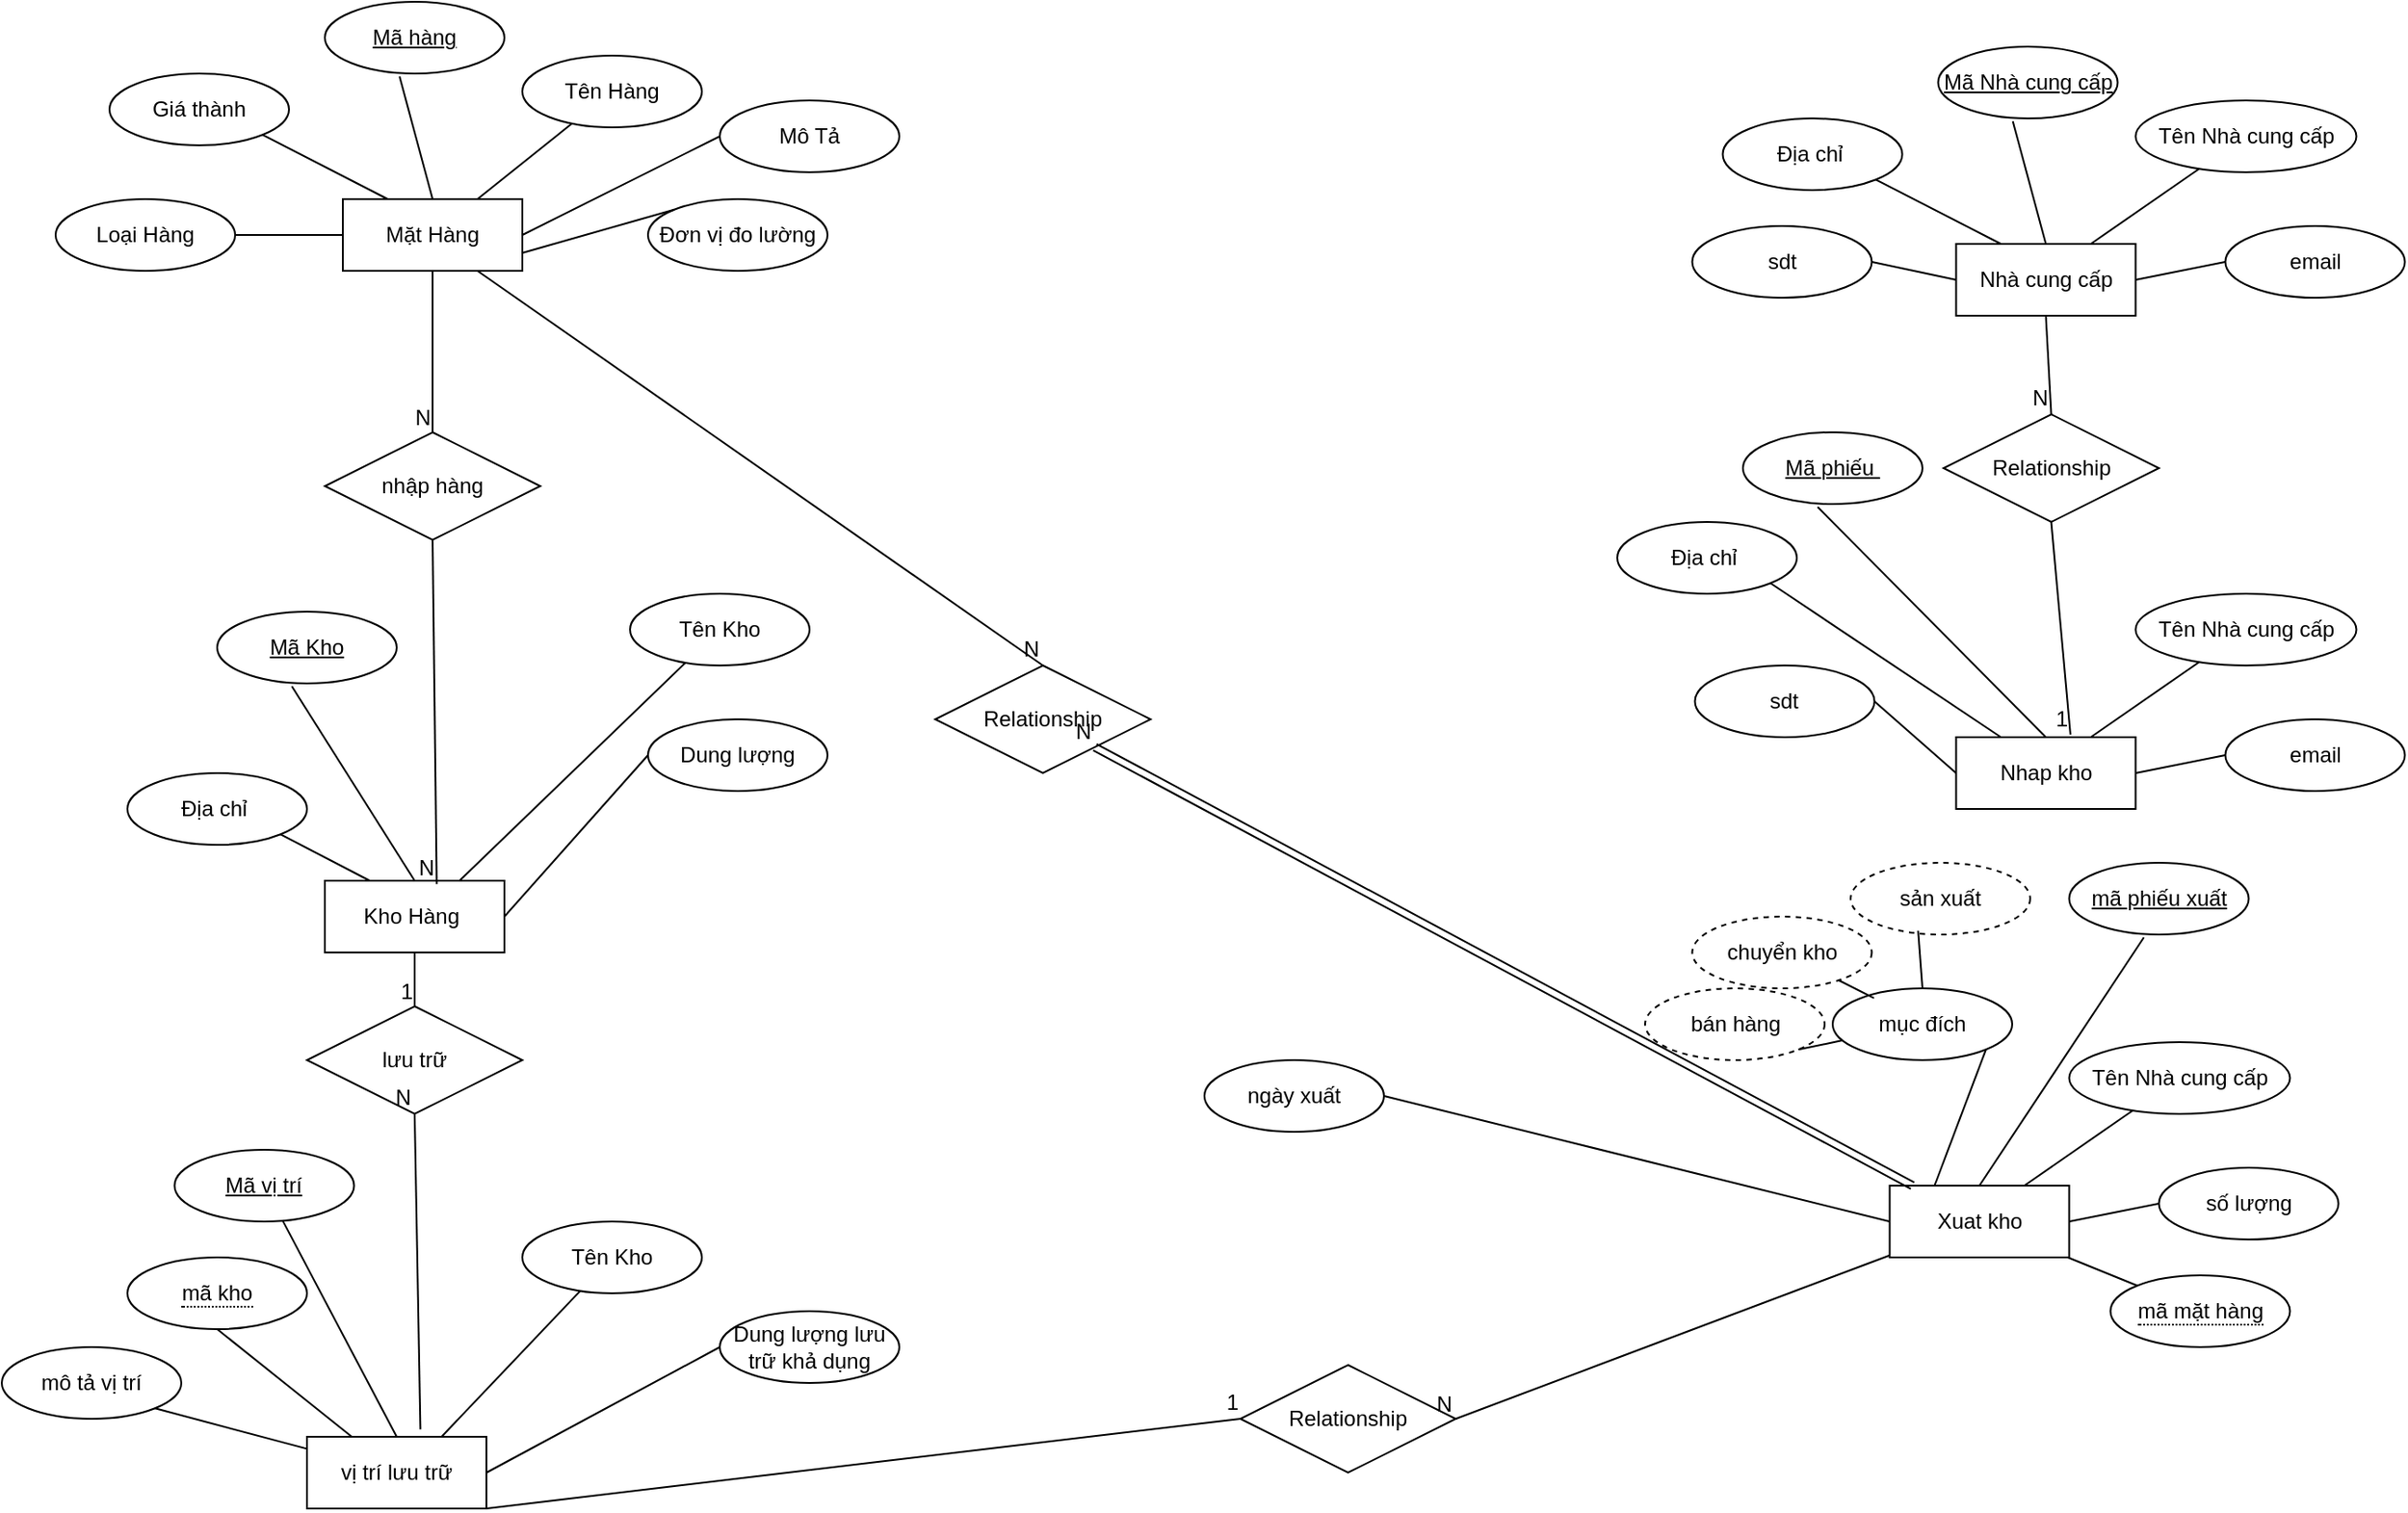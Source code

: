 <mxfile version="24.6.5" type="github">
  <diagram name="Trang-1" id="06NiPbeSpcmdZFb_LeKn">
    <mxGraphModel dx="2526" dy="1126" grid="1" gridSize="10" guides="1" tooltips="1" connect="1" arrows="1" fold="1" page="0" pageScale="1" pageWidth="827" pageHeight="1169" math="0" shadow="0">
      <root>
        <mxCell id="0" />
        <mxCell id="1" parent="0" />
        <mxCell id="-ROXyZ5aeN6AtwtJs4if-1" value="Mặt Hàng" style="whiteSpace=wrap;html=1;align=center;" parent="1" vertex="1">
          <mxGeometry x="-50" y="60" width="100" height="40" as="geometry" />
        </mxCell>
        <mxCell id="-ROXyZ5aeN6AtwtJs4if-3" value="" style="endArrow=none;html=1;rounded=0;exitX=0.75;exitY=0;exitDx=0;exitDy=0;" parent="1" source="-ROXyZ5aeN6AtwtJs4if-1" target="-ROXyZ5aeN6AtwtJs4if-7" edge="1">
          <mxGeometry relative="1" as="geometry">
            <mxPoint x="220" y="140" as="sourcePoint" />
            <mxPoint y="-80" as="targetPoint" />
          </mxGeometry>
        </mxCell>
        <mxCell id="-ROXyZ5aeN6AtwtJs4if-7" value="Tên Hàng" style="ellipse;whiteSpace=wrap;html=1;align=center;" parent="1" vertex="1">
          <mxGeometry x="50" y="-20" width="100" height="40" as="geometry" />
        </mxCell>
        <mxCell id="-ROXyZ5aeN6AtwtJs4if-8" value="Mã hàng" style="ellipse;whiteSpace=wrap;html=1;align=center;fontStyle=4;" parent="1" vertex="1">
          <mxGeometry x="-60" y="-50" width="100" height="40" as="geometry" />
        </mxCell>
        <mxCell id="-ROXyZ5aeN6AtwtJs4if-10" value="" style="endArrow=none;html=1;rounded=0;exitX=0.416;exitY=1.04;exitDx=0;exitDy=0;exitPerimeter=0;entryX=0.5;entryY=0;entryDx=0;entryDy=0;" parent="1" source="-ROXyZ5aeN6AtwtJs4if-8" target="-ROXyZ5aeN6AtwtJs4if-1" edge="1">
          <mxGeometry relative="1" as="geometry">
            <mxPoint x="220" y="140" as="sourcePoint" />
            <mxPoint x="380" y="140" as="targetPoint" />
          </mxGeometry>
        </mxCell>
        <mxCell id="-ROXyZ5aeN6AtwtJs4if-11" value="Mô Tả" style="ellipse;whiteSpace=wrap;html=1;align=center;" parent="1" vertex="1">
          <mxGeometry x="160" y="5" width="100" height="40" as="geometry" />
        </mxCell>
        <mxCell id="-ROXyZ5aeN6AtwtJs4if-12" value="" style="endArrow=none;html=1;rounded=0;exitX=1;exitY=0.5;exitDx=0;exitDy=0;entryX=0;entryY=0.5;entryDx=0;entryDy=0;" parent="1" source="-ROXyZ5aeN6AtwtJs4if-1" target="-ROXyZ5aeN6AtwtJs4if-11" edge="1">
          <mxGeometry relative="1" as="geometry">
            <mxPoint x="35" y="70" as="sourcePoint" />
            <mxPoint x="88" y="28" as="targetPoint" />
          </mxGeometry>
        </mxCell>
        <mxCell id="-ROXyZ5aeN6AtwtJs4if-13" value="Đơn vị đo lường" style="ellipse;whiteSpace=wrap;html=1;align=center;" parent="1" vertex="1">
          <mxGeometry x="120" y="60" width="100" height="40" as="geometry" />
        </mxCell>
        <mxCell id="-ROXyZ5aeN6AtwtJs4if-14" value="" style="endArrow=none;html=1;rounded=0;exitX=1;exitY=0.75;exitDx=0;exitDy=0;entryX=0;entryY=0;entryDx=0;entryDy=0;" parent="1" source="-ROXyZ5aeN6AtwtJs4if-1" target="-ROXyZ5aeN6AtwtJs4if-13" edge="1">
          <mxGeometry relative="1" as="geometry">
            <mxPoint x="60" y="90" as="sourcePoint" />
            <mxPoint x="110" y="80" as="targetPoint" />
          </mxGeometry>
        </mxCell>
        <mxCell id="-ROXyZ5aeN6AtwtJs4if-15" value="Giá thành" style="ellipse;whiteSpace=wrap;html=1;align=center;" parent="1" vertex="1">
          <mxGeometry x="-180" y="-10" width="100" height="40" as="geometry" />
        </mxCell>
        <mxCell id="-ROXyZ5aeN6AtwtJs4if-16" value="" style="endArrow=none;html=1;rounded=0;exitX=1;exitY=1;exitDx=0;exitDy=0;entryX=0.25;entryY=0;entryDx=0;entryDy=0;" parent="1" source="-ROXyZ5aeN6AtwtJs4if-15" target="-ROXyZ5aeN6AtwtJs4if-1" edge="1">
          <mxGeometry relative="1" as="geometry">
            <mxPoint x="-8" y="2" as="sourcePoint" />
            <mxPoint x="10" y="70" as="targetPoint" />
          </mxGeometry>
        </mxCell>
        <mxCell id="-ROXyZ5aeN6AtwtJs4if-17" value="Loại Hàng" style="ellipse;whiteSpace=wrap;html=1;align=center;" parent="1" vertex="1">
          <mxGeometry x="-210" y="60" width="100" height="40" as="geometry" />
        </mxCell>
        <mxCell id="-ROXyZ5aeN6AtwtJs4if-18" value="" style="endArrow=none;html=1;rounded=0;exitX=1;exitY=0.5;exitDx=0;exitDy=0;entryX=0;entryY=0.5;entryDx=0;entryDy=0;" parent="1" source="-ROXyZ5aeN6AtwtJs4if-17" target="-ROXyZ5aeN6AtwtJs4if-1" edge="1">
          <mxGeometry relative="1" as="geometry">
            <mxPoint x="-85" y="34" as="sourcePoint" />
            <mxPoint x="-15" y="70" as="targetPoint" />
          </mxGeometry>
        </mxCell>
        <mxCell id="-ROXyZ5aeN6AtwtJs4if-19" value="Kho Hàng&amp;nbsp;" style="whiteSpace=wrap;html=1;align=center;" parent="1" vertex="1">
          <mxGeometry x="-60" y="440" width="100" height="40" as="geometry" />
        </mxCell>
        <mxCell id="-ROXyZ5aeN6AtwtJs4if-20" value="" style="endArrow=none;html=1;rounded=0;exitX=0.75;exitY=0;exitDx=0;exitDy=0;" parent="1" source="-ROXyZ5aeN6AtwtJs4if-19" target="-ROXyZ5aeN6AtwtJs4if-21" edge="1">
          <mxGeometry relative="1" as="geometry">
            <mxPoint x="230" y="530" as="sourcePoint" />
            <mxPoint x="10" y="310" as="targetPoint" />
          </mxGeometry>
        </mxCell>
        <mxCell id="-ROXyZ5aeN6AtwtJs4if-21" value="Tên Kho" style="ellipse;whiteSpace=wrap;html=1;align=center;" parent="1" vertex="1">
          <mxGeometry x="110" y="280" width="100" height="40" as="geometry" />
        </mxCell>
        <mxCell id="-ROXyZ5aeN6AtwtJs4if-22" value="Mã Kho" style="ellipse;whiteSpace=wrap;html=1;align=center;fontStyle=4;" parent="1" vertex="1">
          <mxGeometry x="-120" y="290" width="100" height="40" as="geometry" />
        </mxCell>
        <mxCell id="-ROXyZ5aeN6AtwtJs4if-23" value="" style="endArrow=none;html=1;rounded=0;exitX=0.416;exitY=1.04;exitDx=0;exitDy=0;exitPerimeter=0;entryX=0.5;entryY=0;entryDx=0;entryDy=0;" parent="1" source="-ROXyZ5aeN6AtwtJs4if-22" target="-ROXyZ5aeN6AtwtJs4if-19" edge="1">
          <mxGeometry relative="1" as="geometry">
            <mxPoint x="230" y="530" as="sourcePoint" />
            <mxPoint x="390" y="530" as="targetPoint" />
          </mxGeometry>
        </mxCell>
        <mxCell id="-ROXyZ5aeN6AtwtJs4if-24" value="Dung lượng" style="ellipse;whiteSpace=wrap;html=1;align=center;" parent="1" vertex="1">
          <mxGeometry x="120" y="350" width="100" height="40" as="geometry" />
        </mxCell>
        <mxCell id="-ROXyZ5aeN6AtwtJs4if-25" value="" style="endArrow=none;html=1;rounded=0;exitX=1;exitY=0.5;exitDx=0;exitDy=0;entryX=0;entryY=0.5;entryDx=0;entryDy=0;" parent="1" source="-ROXyZ5aeN6AtwtJs4if-19" target="-ROXyZ5aeN6AtwtJs4if-24" edge="1">
          <mxGeometry relative="1" as="geometry">
            <mxPoint x="45" y="460" as="sourcePoint" />
            <mxPoint x="98" y="418" as="targetPoint" />
          </mxGeometry>
        </mxCell>
        <mxCell id="-ROXyZ5aeN6AtwtJs4if-28" value="Địa chỉ&amp;nbsp;" style="ellipse;whiteSpace=wrap;html=1;align=center;" parent="1" vertex="1">
          <mxGeometry x="-170" y="380" width="100" height="40" as="geometry" />
        </mxCell>
        <mxCell id="-ROXyZ5aeN6AtwtJs4if-29" value="" style="endArrow=none;html=1;rounded=0;exitX=1;exitY=1;exitDx=0;exitDy=0;entryX=0.25;entryY=0;entryDx=0;entryDy=0;" parent="1" source="-ROXyZ5aeN6AtwtJs4if-28" target="-ROXyZ5aeN6AtwtJs4if-19" edge="1">
          <mxGeometry relative="1" as="geometry">
            <mxPoint x="2" y="392" as="sourcePoint" />
            <mxPoint x="20" y="460" as="targetPoint" />
          </mxGeometry>
        </mxCell>
        <mxCell id="-ROXyZ5aeN6AtwtJs4if-32" value="Nhà cung cấp" style="whiteSpace=wrap;html=1;align=center;" parent="1" vertex="1">
          <mxGeometry x="848.75" y="85" width="100" height="40" as="geometry" />
        </mxCell>
        <mxCell id="-ROXyZ5aeN6AtwtJs4if-33" value="" style="endArrow=none;html=1;rounded=0;exitX=0.75;exitY=0;exitDx=0;exitDy=0;" parent="1" source="-ROXyZ5aeN6AtwtJs4if-32" target="-ROXyZ5aeN6AtwtJs4if-34" edge="1">
          <mxGeometry relative="1" as="geometry">
            <mxPoint x="1118.75" y="165" as="sourcePoint" />
            <mxPoint x="898.75" y="-55" as="targetPoint" />
          </mxGeometry>
        </mxCell>
        <mxCell id="-ROXyZ5aeN6AtwtJs4if-34" value="Tên Nhà cung cấp" style="ellipse;whiteSpace=wrap;html=1;align=center;" parent="1" vertex="1">
          <mxGeometry x="948.75" y="5" width="123" height="40" as="geometry" />
        </mxCell>
        <mxCell id="-ROXyZ5aeN6AtwtJs4if-35" value="Mã Nhà cung cấp" style="ellipse;whiteSpace=wrap;html=1;align=center;fontStyle=4;" parent="1" vertex="1">
          <mxGeometry x="838.75" y="-25" width="100" height="40" as="geometry" />
        </mxCell>
        <mxCell id="-ROXyZ5aeN6AtwtJs4if-36" value="" style="endArrow=none;html=1;rounded=0;exitX=0.416;exitY=1.04;exitDx=0;exitDy=0;exitPerimeter=0;entryX=0.5;entryY=0;entryDx=0;entryDy=0;" parent="1" source="-ROXyZ5aeN6AtwtJs4if-35" target="-ROXyZ5aeN6AtwtJs4if-32" edge="1">
          <mxGeometry relative="1" as="geometry">
            <mxPoint x="1118.75" y="165" as="sourcePoint" />
            <mxPoint x="1278.75" y="165" as="targetPoint" />
          </mxGeometry>
        </mxCell>
        <mxCell id="-ROXyZ5aeN6AtwtJs4if-37" value="email" style="ellipse;whiteSpace=wrap;html=1;align=center;" parent="1" vertex="1">
          <mxGeometry x="998.75" y="75" width="100" height="40" as="geometry" />
        </mxCell>
        <mxCell id="-ROXyZ5aeN6AtwtJs4if-38" value="" style="endArrow=none;html=1;rounded=0;exitX=1;exitY=0.5;exitDx=0;exitDy=0;entryX=0;entryY=0.5;entryDx=0;entryDy=0;" parent="1" source="-ROXyZ5aeN6AtwtJs4if-32" target="-ROXyZ5aeN6AtwtJs4if-37" edge="1">
          <mxGeometry relative="1" as="geometry">
            <mxPoint x="933.75" y="95" as="sourcePoint" />
            <mxPoint x="986.75" y="53" as="targetPoint" />
          </mxGeometry>
        </mxCell>
        <mxCell id="-ROXyZ5aeN6AtwtJs4if-39" value="Địa chỉ&amp;nbsp;" style="ellipse;whiteSpace=wrap;html=1;align=center;" parent="1" vertex="1">
          <mxGeometry x="718.75" y="15" width="100" height="40" as="geometry" />
        </mxCell>
        <mxCell id="-ROXyZ5aeN6AtwtJs4if-40" value="" style="endArrow=none;html=1;rounded=0;exitX=1;exitY=1;exitDx=0;exitDy=0;entryX=0.25;entryY=0;entryDx=0;entryDy=0;" parent="1" source="-ROXyZ5aeN6AtwtJs4if-39" target="-ROXyZ5aeN6AtwtJs4if-32" edge="1">
          <mxGeometry relative="1" as="geometry">
            <mxPoint x="890.75" y="27" as="sourcePoint" />
            <mxPoint x="908.75" y="95" as="targetPoint" />
          </mxGeometry>
        </mxCell>
        <mxCell id="-ROXyZ5aeN6AtwtJs4if-41" value="sdt" style="ellipse;whiteSpace=wrap;html=1;align=center;" parent="1" vertex="1">
          <mxGeometry x="701.75" y="75" width="100" height="40" as="geometry" />
        </mxCell>
        <mxCell id="-ROXyZ5aeN6AtwtJs4if-42" value="" style="endArrow=none;html=1;rounded=0;exitX=1;exitY=0.5;exitDx=0;exitDy=0;entryX=0;entryY=0.5;entryDx=0;entryDy=0;" parent="1" source="-ROXyZ5aeN6AtwtJs4if-41" target="-ROXyZ5aeN6AtwtJs4if-32" edge="1">
          <mxGeometry relative="1" as="geometry">
            <mxPoint x="813.75" y="59" as="sourcePoint" />
            <mxPoint x="883.75" y="95" as="targetPoint" />
          </mxGeometry>
        </mxCell>
        <mxCell id="-ROXyZ5aeN6AtwtJs4if-43" value="Nhap kho" style="whiteSpace=wrap;html=1;align=center;" parent="1" vertex="1">
          <mxGeometry x="848.75" y="360" width="100" height="40" as="geometry" />
        </mxCell>
        <mxCell id="-ROXyZ5aeN6AtwtJs4if-44" value="" style="endArrow=none;html=1;rounded=0;exitX=0.75;exitY=0;exitDx=0;exitDy=0;" parent="1" source="-ROXyZ5aeN6AtwtJs4if-43" target="-ROXyZ5aeN6AtwtJs4if-45" edge="1">
          <mxGeometry relative="1" as="geometry">
            <mxPoint x="1118.75" y="440" as="sourcePoint" />
            <mxPoint x="898.75" y="220" as="targetPoint" />
          </mxGeometry>
        </mxCell>
        <mxCell id="-ROXyZ5aeN6AtwtJs4if-45" value="Tên Nhà cung cấp" style="ellipse;whiteSpace=wrap;html=1;align=center;" parent="1" vertex="1">
          <mxGeometry x="948.75" y="280" width="123" height="40" as="geometry" />
        </mxCell>
        <mxCell id="-ROXyZ5aeN6AtwtJs4if-46" value="Mã phiếu&amp;nbsp;" style="ellipse;whiteSpace=wrap;html=1;align=center;fontStyle=4;" parent="1" vertex="1">
          <mxGeometry x="730" y="190" width="100" height="40" as="geometry" />
        </mxCell>
        <mxCell id="-ROXyZ5aeN6AtwtJs4if-47" value="" style="endArrow=none;html=1;rounded=0;exitX=0.416;exitY=1.04;exitDx=0;exitDy=0;exitPerimeter=0;entryX=0.5;entryY=0;entryDx=0;entryDy=0;" parent="1" source="-ROXyZ5aeN6AtwtJs4if-46" target="-ROXyZ5aeN6AtwtJs4if-43" edge="1">
          <mxGeometry relative="1" as="geometry">
            <mxPoint x="1118.75" y="440" as="sourcePoint" />
            <mxPoint x="1278.75" y="440" as="targetPoint" />
          </mxGeometry>
        </mxCell>
        <mxCell id="-ROXyZ5aeN6AtwtJs4if-48" value="email" style="ellipse;whiteSpace=wrap;html=1;align=center;" parent="1" vertex="1">
          <mxGeometry x="998.75" y="350" width="100" height="40" as="geometry" />
        </mxCell>
        <mxCell id="-ROXyZ5aeN6AtwtJs4if-49" value="" style="endArrow=none;html=1;rounded=0;exitX=1;exitY=0.5;exitDx=0;exitDy=0;entryX=0;entryY=0.5;entryDx=0;entryDy=0;" parent="1" source="-ROXyZ5aeN6AtwtJs4if-43" target="-ROXyZ5aeN6AtwtJs4if-48" edge="1">
          <mxGeometry relative="1" as="geometry">
            <mxPoint x="933.75" y="370" as="sourcePoint" />
            <mxPoint x="986.75" y="328" as="targetPoint" />
          </mxGeometry>
        </mxCell>
        <mxCell id="-ROXyZ5aeN6AtwtJs4if-50" value="Địa chỉ&amp;nbsp;" style="ellipse;whiteSpace=wrap;html=1;align=center;" parent="1" vertex="1">
          <mxGeometry x="660" y="240" width="100" height="40" as="geometry" />
        </mxCell>
        <mxCell id="-ROXyZ5aeN6AtwtJs4if-51" value="" style="endArrow=none;html=1;rounded=0;exitX=1;exitY=1;exitDx=0;exitDy=0;entryX=0.25;entryY=0;entryDx=0;entryDy=0;" parent="1" source="-ROXyZ5aeN6AtwtJs4if-50" target="-ROXyZ5aeN6AtwtJs4if-43" edge="1">
          <mxGeometry relative="1" as="geometry">
            <mxPoint x="890.75" y="302" as="sourcePoint" />
            <mxPoint x="908.75" y="370" as="targetPoint" />
          </mxGeometry>
        </mxCell>
        <mxCell id="-ROXyZ5aeN6AtwtJs4if-52" value="sdt" style="ellipse;whiteSpace=wrap;html=1;align=center;" parent="1" vertex="1">
          <mxGeometry x="703.25" y="320" width="100" height="40" as="geometry" />
        </mxCell>
        <mxCell id="-ROXyZ5aeN6AtwtJs4if-53" value="" style="endArrow=none;html=1;rounded=0;exitX=1;exitY=0.5;exitDx=0;exitDy=0;entryX=0;entryY=0.5;entryDx=0;entryDy=0;" parent="1" source="-ROXyZ5aeN6AtwtJs4if-52" target="-ROXyZ5aeN6AtwtJs4if-43" edge="1">
          <mxGeometry relative="1" as="geometry">
            <mxPoint x="813.75" y="334" as="sourcePoint" />
            <mxPoint x="883.75" y="370" as="targetPoint" />
          </mxGeometry>
        </mxCell>
        <mxCell id="D9ShZZUK0wbo1GwMVdP7-1" value="Xuat kho" style="whiteSpace=wrap;html=1;align=center;" vertex="1" parent="1">
          <mxGeometry x="811.75" y="610" width="100" height="40" as="geometry" />
        </mxCell>
        <mxCell id="D9ShZZUK0wbo1GwMVdP7-2" value="" style="endArrow=none;html=1;rounded=0;exitX=0.75;exitY=0;exitDx=0;exitDy=0;" edge="1" source="D9ShZZUK0wbo1GwMVdP7-1" target="D9ShZZUK0wbo1GwMVdP7-3" parent="1">
          <mxGeometry relative="1" as="geometry">
            <mxPoint x="1081.75" y="690" as="sourcePoint" />
            <mxPoint x="861.75" y="470" as="targetPoint" />
          </mxGeometry>
        </mxCell>
        <mxCell id="D9ShZZUK0wbo1GwMVdP7-3" value="Tên Nhà cung cấp" style="ellipse;whiteSpace=wrap;html=1;align=center;" vertex="1" parent="1">
          <mxGeometry x="911.75" y="530" width="123" height="40" as="geometry" />
        </mxCell>
        <mxCell id="D9ShZZUK0wbo1GwMVdP7-4" value="mã phiếu xuất" style="ellipse;whiteSpace=wrap;html=1;align=center;fontStyle=4;" vertex="1" parent="1">
          <mxGeometry x="911.75" y="430" width="100" height="40" as="geometry" />
        </mxCell>
        <mxCell id="D9ShZZUK0wbo1GwMVdP7-5" value="" style="endArrow=none;html=1;rounded=0;exitX=0.416;exitY=1.04;exitDx=0;exitDy=0;exitPerimeter=0;entryX=0.5;entryY=0;entryDx=0;entryDy=0;" edge="1" source="D9ShZZUK0wbo1GwMVdP7-4" target="D9ShZZUK0wbo1GwMVdP7-1" parent="1">
          <mxGeometry relative="1" as="geometry">
            <mxPoint x="1081.75" y="690" as="sourcePoint" />
            <mxPoint x="1241.75" y="690" as="targetPoint" />
          </mxGeometry>
        </mxCell>
        <mxCell id="D9ShZZUK0wbo1GwMVdP7-6" value="số lượng" style="ellipse;whiteSpace=wrap;html=1;align=center;" vertex="1" parent="1">
          <mxGeometry x="961.75" y="600" width="100" height="40" as="geometry" />
        </mxCell>
        <mxCell id="D9ShZZUK0wbo1GwMVdP7-7" value="" style="endArrow=none;html=1;rounded=0;exitX=1;exitY=0.5;exitDx=0;exitDy=0;entryX=0;entryY=0.5;entryDx=0;entryDy=0;" edge="1" source="D9ShZZUK0wbo1GwMVdP7-1" target="D9ShZZUK0wbo1GwMVdP7-6" parent="1">
          <mxGeometry relative="1" as="geometry">
            <mxPoint x="896.75" y="620" as="sourcePoint" />
            <mxPoint x="949.75" y="578" as="targetPoint" />
          </mxGeometry>
        </mxCell>
        <mxCell id="D9ShZZUK0wbo1GwMVdP7-8" value="mục đích" style="ellipse;whiteSpace=wrap;html=1;align=center;" vertex="1" parent="1">
          <mxGeometry x="780" y="500" width="100" height="40" as="geometry" />
        </mxCell>
        <mxCell id="D9ShZZUK0wbo1GwMVdP7-9" value="" style="endArrow=none;html=1;rounded=0;exitX=1;exitY=1;exitDx=0;exitDy=0;entryX=0.25;entryY=0;entryDx=0;entryDy=0;" edge="1" source="D9ShZZUK0wbo1GwMVdP7-8" target="D9ShZZUK0wbo1GwMVdP7-1" parent="1">
          <mxGeometry relative="1" as="geometry">
            <mxPoint x="853.75" y="552" as="sourcePoint" />
            <mxPoint x="871.75" y="620" as="targetPoint" />
          </mxGeometry>
        </mxCell>
        <mxCell id="D9ShZZUK0wbo1GwMVdP7-10" value="ngày xuất" style="ellipse;whiteSpace=wrap;html=1;align=center;" vertex="1" parent="1">
          <mxGeometry x="430" y="540" width="100" height="40" as="geometry" />
        </mxCell>
        <mxCell id="D9ShZZUK0wbo1GwMVdP7-11" value="" style="endArrow=none;html=1;rounded=0;exitX=1;exitY=0.5;exitDx=0;exitDy=0;entryX=0;entryY=0.5;entryDx=0;entryDy=0;" edge="1" source="D9ShZZUK0wbo1GwMVdP7-10" target="D9ShZZUK0wbo1GwMVdP7-1" parent="1">
          <mxGeometry relative="1" as="geometry">
            <mxPoint x="496.75" y="604" as="sourcePoint" />
            <mxPoint x="531.75" y="650" as="targetPoint" />
          </mxGeometry>
        </mxCell>
        <mxCell id="D9ShZZUK0wbo1GwMVdP7-13" value="&lt;span style=&quot;border-bottom: 1px dotted&quot;&gt;mã mặt hàng&lt;/span&gt;" style="ellipse;whiteSpace=wrap;html=1;align=center;" vertex="1" parent="1">
          <mxGeometry x="934.75" y="660" width="100" height="40" as="geometry" />
        </mxCell>
        <mxCell id="D9ShZZUK0wbo1GwMVdP7-14" value="" style="endArrow=none;html=1;rounded=0;" edge="1" parent="1" source="D9ShZZUK0wbo1GwMVdP7-1" target="D9ShZZUK0wbo1GwMVdP7-13">
          <mxGeometry relative="1" as="geometry">
            <mxPoint x="922" y="640" as="sourcePoint" />
            <mxPoint x="972" y="630" as="targetPoint" />
          </mxGeometry>
        </mxCell>
        <mxCell id="D9ShZZUK0wbo1GwMVdP7-15" value="bán hàng" style="ellipse;whiteSpace=wrap;html=1;align=center;dashed=1;" vertex="1" parent="1">
          <mxGeometry x="675.5" y="500" width="100" height="40" as="geometry" />
        </mxCell>
        <mxCell id="D9ShZZUK0wbo1GwMVdP7-16" value="sản xuất" style="ellipse;whiteSpace=wrap;html=1;align=center;dashed=1;" vertex="1" parent="1">
          <mxGeometry x="790" y="430" width="100" height="40" as="geometry" />
        </mxCell>
        <mxCell id="D9ShZZUK0wbo1GwMVdP7-17" value="chuyển kho" style="ellipse;whiteSpace=wrap;html=1;align=center;dashed=1;" vertex="1" parent="1">
          <mxGeometry x="701.75" y="460" width="100" height="40" as="geometry" />
        </mxCell>
        <mxCell id="D9ShZZUK0wbo1GwMVdP7-18" value="" style="endArrow=none;html=1;rounded=0;exitX=1;exitY=1;exitDx=0;exitDy=0;" edge="1" parent="1" source="D9ShZZUK0wbo1GwMVdP7-15" target="D9ShZZUK0wbo1GwMVdP7-8">
          <mxGeometry relative="1" as="geometry">
            <mxPoint x="776" y="600" as="sourcePoint" />
            <mxPoint x="822" y="640" as="targetPoint" />
          </mxGeometry>
        </mxCell>
        <mxCell id="D9ShZZUK0wbo1GwMVdP7-19" value="" style="endArrow=none;html=1;rounded=0;entryX=0.23;entryY=0.135;entryDx=0;entryDy=0;entryPerimeter=0;" edge="1" parent="1" source="D9ShZZUK0wbo1GwMVdP7-17" target="D9ShZZUK0wbo1GwMVdP7-8">
          <mxGeometry relative="1" as="geometry">
            <mxPoint x="657" y="510" as="sourcePoint" />
            <mxPoint x="718" y="559" as="targetPoint" />
          </mxGeometry>
        </mxCell>
        <mxCell id="D9ShZZUK0wbo1GwMVdP7-20" value="" style="endArrow=none;html=1;rounded=0;exitX=0.376;exitY=0.947;exitDx=0;exitDy=0;entryX=0.5;entryY=0;entryDx=0;entryDy=0;exitPerimeter=0;" edge="1" parent="1" source="D9ShZZUK0wbo1GwMVdP7-16" target="D9ShZZUK0wbo1GwMVdP7-8">
          <mxGeometry relative="1" as="geometry">
            <mxPoint x="761.75" y="500" as="sourcePoint" />
            <mxPoint x="736" y="535" as="targetPoint" />
          </mxGeometry>
        </mxCell>
        <mxCell id="D9ShZZUK0wbo1GwMVdP7-22" value="vị trí lưu trữ" style="whiteSpace=wrap;html=1;align=center;" vertex="1" parent="1">
          <mxGeometry x="-70" y="750" width="100" height="40" as="geometry" />
        </mxCell>
        <mxCell id="D9ShZZUK0wbo1GwMVdP7-23" value="" style="endArrow=none;html=1;rounded=0;exitX=0.75;exitY=0;exitDx=0;exitDy=0;" edge="1" source="D9ShZZUK0wbo1GwMVdP7-22" target="D9ShZZUK0wbo1GwMVdP7-24" parent="1">
          <mxGeometry relative="1" as="geometry">
            <mxPoint x="220" y="790" as="sourcePoint" />
            <mxPoint y="570" as="targetPoint" />
          </mxGeometry>
        </mxCell>
        <mxCell id="D9ShZZUK0wbo1GwMVdP7-24" value="Tên Kho" style="ellipse;whiteSpace=wrap;html=1;align=center;" vertex="1" parent="1">
          <mxGeometry x="50" y="630" width="100" height="40" as="geometry" />
        </mxCell>
        <mxCell id="D9ShZZUK0wbo1GwMVdP7-25" value="" style="endArrow=none;html=1;rounded=0;entryX=0.5;entryY=0;entryDx=0;entryDy=0;" edge="1" target="D9ShZZUK0wbo1GwMVdP7-22" parent="1" source="D9ShZZUK0wbo1GwMVdP7-30">
          <mxGeometry relative="1" as="geometry">
            <mxPoint x="-38" y="652" as="sourcePoint" />
            <mxPoint x="380" y="790" as="targetPoint" />
          </mxGeometry>
        </mxCell>
        <mxCell id="D9ShZZUK0wbo1GwMVdP7-26" value="Dung lượng lưu trữ khả dụng" style="ellipse;whiteSpace=wrap;html=1;align=center;" vertex="1" parent="1">
          <mxGeometry x="160" y="680" width="100" height="40" as="geometry" />
        </mxCell>
        <mxCell id="D9ShZZUK0wbo1GwMVdP7-27" value="" style="endArrow=none;html=1;rounded=0;exitX=1;exitY=0.5;exitDx=0;exitDy=0;entryX=0;entryY=0.5;entryDx=0;entryDy=0;" edge="1" source="D9ShZZUK0wbo1GwMVdP7-22" target="D9ShZZUK0wbo1GwMVdP7-26" parent="1">
          <mxGeometry relative="1" as="geometry">
            <mxPoint x="35" y="720" as="sourcePoint" />
            <mxPoint x="88" y="678" as="targetPoint" />
          </mxGeometry>
        </mxCell>
        <mxCell id="D9ShZZUK0wbo1GwMVdP7-28" value="mô tả vị trí" style="ellipse;whiteSpace=wrap;html=1;align=center;" vertex="1" parent="1">
          <mxGeometry x="-240" y="700" width="100" height="40" as="geometry" />
        </mxCell>
        <mxCell id="D9ShZZUK0wbo1GwMVdP7-29" value="" style="endArrow=none;html=1;rounded=0;exitX=1;exitY=1;exitDx=0;exitDy=0;" edge="1" source="D9ShZZUK0wbo1GwMVdP7-28" target="D9ShZZUK0wbo1GwMVdP7-22" parent="1">
          <mxGeometry relative="1" as="geometry">
            <mxPoint x="-8" y="652" as="sourcePoint" />
            <mxPoint x="10" y="720" as="targetPoint" />
          </mxGeometry>
        </mxCell>
        <mxCell id="D9ShZZUK0wbo1GwMVdP7-30" value="Mã vị trí" style="ellipse;whiteSpace=wrap;html=1;align=center;fontStyle=4;" vertex="1" parent="1">
          <mxGeometry x="-143.75" y="590" width="100" height="40" as="geometry" />
        </mxCell>
        <mxCell id="D9ShZZUK0wbo1GwMVdP7-31" value="&lt;span style=&quot;border-bottom: 1px dotted&quot;&gt;mã kho&lt;/span&gt;" style="ellipse;whiteSpace=wrap;html=1;align=center;" vertex="1" parent="1">
          <mxGeometry x="-170" y="650" width="100" height="40" as="geometry" />
        </mxCell>
        <mxCell id="D9ShZZUK0wbo1GwMVdP7-32" value="" style="endArrow=none;html=1;rounded=0;exitX=0.5;exitY=1;exitDx=0;exitDy=0;entryX=0.25;entryY=0;entryDx=0;entryDy=0;" edge="1" parent="1" source="D9ShZZUK0wbo1GwMVdP7-31" target="D9ShZZUK0wbo1GwMVdP7-22">
          <mxGeometry relative="1" as="geometry">
            <mxPoint x="-145" y="744" as="sourcePoint" />
            <mxPoint x="-34" y="776" as="targetPoint" />
          </mxGeometry>
        </mxCell>
        <mxCell id="D9ShZZUK0wbo1GwMVdP7-33" value="nhập hàng" style="shape=rhombus;perimeter=rhombusPerimeter;whiteSpace=wrap;html=1;align=center;" vertex="1" parent="1">
          <mxGeometry x="-60" y="190" width="120" height="60" as="geometry" />
        </mxCell>
        <mxCell id="D9ShZZUK0wbo1GwMVdP7-44" value="" style="endArrow=none;html=1;rounded=0;exitX=0.5;exitY=1;exitDx=0;exitDy=0;entryX=0.5;entryY=0;entryDx=0;entryDy=0;" edge="1" parent="1" source="-ROXyZ5aeN6AtwtJs4if-1" target="D9ShZZUK0wbo1GwMVdP7-33">
          <mxGeometry relative="1" as="geometry">
            <mxPoint x="470" y="270" as="sourcePoint" />
            <mxPoint x="630" y="270" as="targetPoint" />
          </mxGeometry>
        </mxCell>
        <mxCell id="D9ShZZUK0wbo1GwMVdP7-45" value="N" style="resizable=0;html=1;whiteSpace=wrap;align=right;verticalAlign=bottom;" connectable="0" vertex="1" parent="D9ShZZUK0wbo1GwMVdP7-44">
          <mxGeometry x="1" relative="1" as="geometry" />
        </mxCell>
        <mxCell id="D9ShZZUK0wbo1GwMVdP7-46" value="" style="endArrow=none;html=1;rounded=0;exitX=0.5;exitY=1;exitDx=0;exitDy=0;entryX=0.623;entryY=0.047;entryDx=0;entryDy=0;entryPerimeter=0;" edge="1" parent="1" source="D9ShZZUK0wbo1GwMVdP7-33" target="-ROXyZ5aeN6AtwtJs4if-19">
          <mxGeometry relative="1" as="geometry">
            <mxPoint x="470" y="270" as="sourcePoint" />
            <mxPoint x="630" y="270" as="targetPoint" />
          </mxGeometry>
        </mxCell>
        <mxCell id="D9ShZZUK0wbo1GwMVdP7-47" value="N" style="resizable=0;html=1;whiteSpace=wrap;align=right;verticalAlign=bottom;" connectable="0" vertex="1" parent="D9ShZZUK0wbo1GwMVdP7-46">
          <mxGeometry x="1" relative="1" as="geometry" />
        </mxCell>
        <mxCell id="D9ShZZUK0wbo1GwMVdP7-48" value="lưu trữ" style="shape=rhombus;perimeter=rhombusPerimeter;whiteSpace=wrap;html=1;align=center;" vertex="1" parent="1">
          <mxGeometry x="-70" y="510" width="120" height="60" as="geometry" />
        </mxCell>
        <mxCell id="D9ShZZUK0wbo1GwMVdP7-49" value="" style="endArrow=none;html=1;rounded=0;exitX=0.5;exitY=1;exitDx=0;exitDy=0;entryX=0.5;entryY=0;entryDx=0;entryDy=0;" edge="1" parent="1" source="-ROXyZ5aeN6AtwtJs4if-19" target="D9ShZZUK0wbo1GwMVdP7-48">
          <mxGeometry relative="1" as="geometry">
            <mxPoint x="470" y="500" as="sourcePoint" />
            <mxPoint x="630" y="500" as="targetPoint" />
          </mxGeometry>
        </mxCell>
        <mxCell id="D9ShZZUK0wbo1GwMVdP7-50" value="1" style="resizable=0;html=1;whiteSpace=wrap;align=right;verticalAlign=bottom;" connectable="0" vertex="1" parent="D9ShZZUK0wbo1GwMVdP7-49">
          <mxGeometry x="1" relative="1" as="geometry" />
        </mxCell>
        <mxCell id="D9ShZZUK0wbo1GwMVdP7-51" value="" style="endArrow=none;html=1;rounded=0;entryX=0.5;entryY=1;entryDx=0;entryDy=0;exitX=0.632;exitY=-0.103;exitDx=0;exitDy=0;exitPerimeter=0;" edge="1" parent="1" source="D9ShZZUK0wbo1GwMVdP7-22" target="D9ShZZUK0wbo1GwMVdP7-48">
          <mxGeometry relative="1" as="geometry">
            <mxPoint x="20" y="680" as="sourcePoint" />
            <mxPoint x="630" y="500" as="targetPoint" />
          </mxGeometry>
        </mxCell>
        <mxCell id="D9ShZZUK0wbo1GwMVdP7-52" value="N" style="resizable=0;html=1;whiteSpace=wrap;align=right;verticalAlign=bottom;" connectable="0" vertex="1" parent="D9ShZZUK0wbo1GwMVdP7-51">
          <mxGeometry x="1" relative="1" as="geometry" />
        </mxCell>
        <mxCell id="D9ShZZUK0wbo1GwMVdP7-53" value="Relationship" style="shape=rhombus;perimeter=rhombusPerimeter;whiteSpace=wrap;html=1;align=center;" vertex="1" parent="1">
          <mxGeometry x="841.75" y="180" width="120" height="60" as="geometry" />
        </mxCell>
        <mxCell id="D9ShZZUK0wbo1GwMVdP7-56" value="" style="endArrow=none;html=1;rounded=0;exitX=0.5;exitY=1;exitDx=0;exitDy=0;entryX=0.5;entryY=0;entryDx=0;entryDy=0;" edge="1" parent="1" source="-ROXyZ5aeN6AtwtJs4if-32" target="D9ShZZUK0wbo1GwMVdP7-53">
          <mxGeometry relative="1" as="geometry">
            <mxPoint x="930" y="250" as="sourcePoint" />
            <mxPoint x="912" y="370" as="targetPoint" />
          </mxGeometry>
        </mxCell>
        <mxCell id="D9ShZZUK0wbo1GwMVdP7-57" value="N" style="resizable=0;html=1;whiteSpace=wrap;align=right;verticalAlign=bottom;" connectable="0" vertex="1" parent="D9ShZZUK0wbo1GwMVdP7-56">
          <mxGeometry x="1" relative="1" as="geometry" />
        </mxCell>
        <mxCell id="D9ShZZUK0wbo1GwMVdP7-58" value="" style="endArrow=none;html=1;rounded=0;exitX=0.5;exitY=1;exitDx=0;exitDy=0;entryX=0.637;entryY=-0.036;entryDx=0;entryDy=0;entryPerimeter=0;" edge="1" parent="1" source="D9ShZZUK0wbo1GwMVdP7-53" target="-ROXyZ5aeN6AtwtJs4if-43">
          <mxGeometry relative="1" as="geometry">
            <mxPoint x="430" y="370" as="sourcePoint" />
            <mxPoint x="590" y="370" as="targetPoint" />
          </mxGeometry>
        </mxCell>
        <mxCell id="D9ShZZUK0wbo1GwMVdP7-59" value="1" style="resizable=0;html=1;whiteSpace=wrap;align=right;verticalAlign=bottom;" connectable="0" vertex="1" parent="D9ShZZUK0wbo1GwMVdP7-58">
          <mxGeometry x="1" relative="1" as="geometry" />
        </mxCell>
        <mxCell id="D9ShZZUK0wbo1GwMVdP7-62" value="Relationship" style="shape=rhombus;perimeter=rhombusPerimeter;whiteSpace=wrap;html=1;align=center;" vertex="1" parent="1">
          <mxGeometry x="280" y="320" width="120" height="60" as="geometry" />
        </mxCell>
        <mxCell id="D9ShZZUK0wbo1GwMVdP7-66" value="" style="shape=link;html=1;rounded=0;" edge="1" parent="1" source="D9ShZZUK0wbo1GwMVdP7-1" target="D9ShZZUK0wbo1GwMVdP7-62">
          <mxGeometry relative="1" as="geometry">
            <mxPoint x="430" y="360" as="sourcePoint" />
            <mxPoint x="590" y="360" as="targetPoint" />
          </mxGeometry>
        </mxCell>
        <mxCell id="D9ShZZUK0wbo1GwMVdP7-67" value="N" style="resizable=0;html=1;whiteSpace=wrap;align=right;verticalAlign=bottom;" connectable="0" vertex="1" parent="D9ShZZUK0wbo1GwMVdP7-66">
          <mxGeometry x="1" relative="1" as="geometry" />
        </mxCell>
        <mxCell id="D9ShZZUK0wbo1GwMVdP7-70" value="" style="endArrow=none;html=1;rounded=0;exitX=0.75;exitY=1;exitDx=0;exitDy=0;entryX=0.5;entryY=0;entryDx=0;entryDy=0;" edge="1" parent="1" source="-ROXyZ5aeN6AtwtJs4if-1" target="D9ShZZUK0wbo1GwMVdP7-62">
          <mxGeometry relative="1" as="geometry">
            <mxPoint x="430" y="360" as="sourcePoint" />
            <mxPoint x="590" y="360" as="targetPoint" />
          </mxGeometry>
        </mxCell>
        <mxCell id="D9ShZZUK0wbo1GwMVdP7-71" value="N" style="resizable=0;html=1;whiteSpace=wrap;align=right;verticalAlign=bottom;" connectable="0" vertex="1" parent="D9ShZZUK0wbo1GwMVdP7-70">
          <mxGeometry x="1" relative="1" as="geometry" />
        </mxCell>
        <mxCell id="D9ShZZUK0wbo1GwMVdP7-74" value="Relationship" style="shape=rhombus;perimeter=rhombusPerimeter;whiteSpace=wrap;html=1;align=center;" vertex="1" parent="1">
          <mxGeometry x="450" y="710" width="120" height="60" as="geometry" />
        </mxCell>
        <mxCell id="D9ShZZUK0wbo1GwMVdP7-75" value="" style="endArrow=none;html=1;rounded=0;entryX=1;entryY=0.5;entryDx=0;entryDy=0;" edge="1" parent="1" source="D9ShZZUK0wbo1GwMVdP7-1" target="D9ShZZUK0wbo1GwMVdP7-74">
          <mxGeometry relative="1" as="geometry">
            <mxPoint x="300" y="470" as="sourcePoint" />
            <mxPoint x="460" y="470" as="targetPoint" />
          </mxGeometry>
        </mxCell>
        <mxCell id="D9ShZZUK0wbo1GwMVdP7-76" value="N" style="resizable=0;html=1;whiteSpace=wrap;align=right;verticalAlign=bottom;" connectable="0" vertex="1" parent="D9ShZZUK0wbo1GwMVdP7-75">
          <mxGeometry x="1" relative="1" as="geometry" />
        </mxCell>
        <mxCell id="D9ShZZUK0wbo1GwMVdP7-77" value="" style="endArrow=none;html=1;rounded=0;exitX=1;exitY=1;exitDx=0;exitDy=0;entryX=0;entryY=0.5;entryDx=0;entryDy=0;" edge="1" parent="1" source="D9ShZZUK0wbo1GwMVdP7-22" target="D9ShZZUK0wbo1GwMVdP7-74">
          <mxGeometry relative="1" as="geometry">
            <mxPoint x="300" y="470" as="sourcePoint" />
            <mxPoint x="460" y="470" as="targetPoint" />
          </mxGeometry>
        </mxCell>
        <mxCell id="D9ShZZUK0wbo1GwMVdP7-78" value="1" style="resizable=0;html=1;whiteSpace=wrap;align=right;verticalAlign=bottom;" connectable="0" vertex="1" parent="D9ShZZUK0wbo1GwMVdP7-77">
          <mxGeometry x="1" relative="1" as="geometry" />
        </mxCell>
      </root>
    </mxGraphModel>
  </diagram>
</mxfile>
